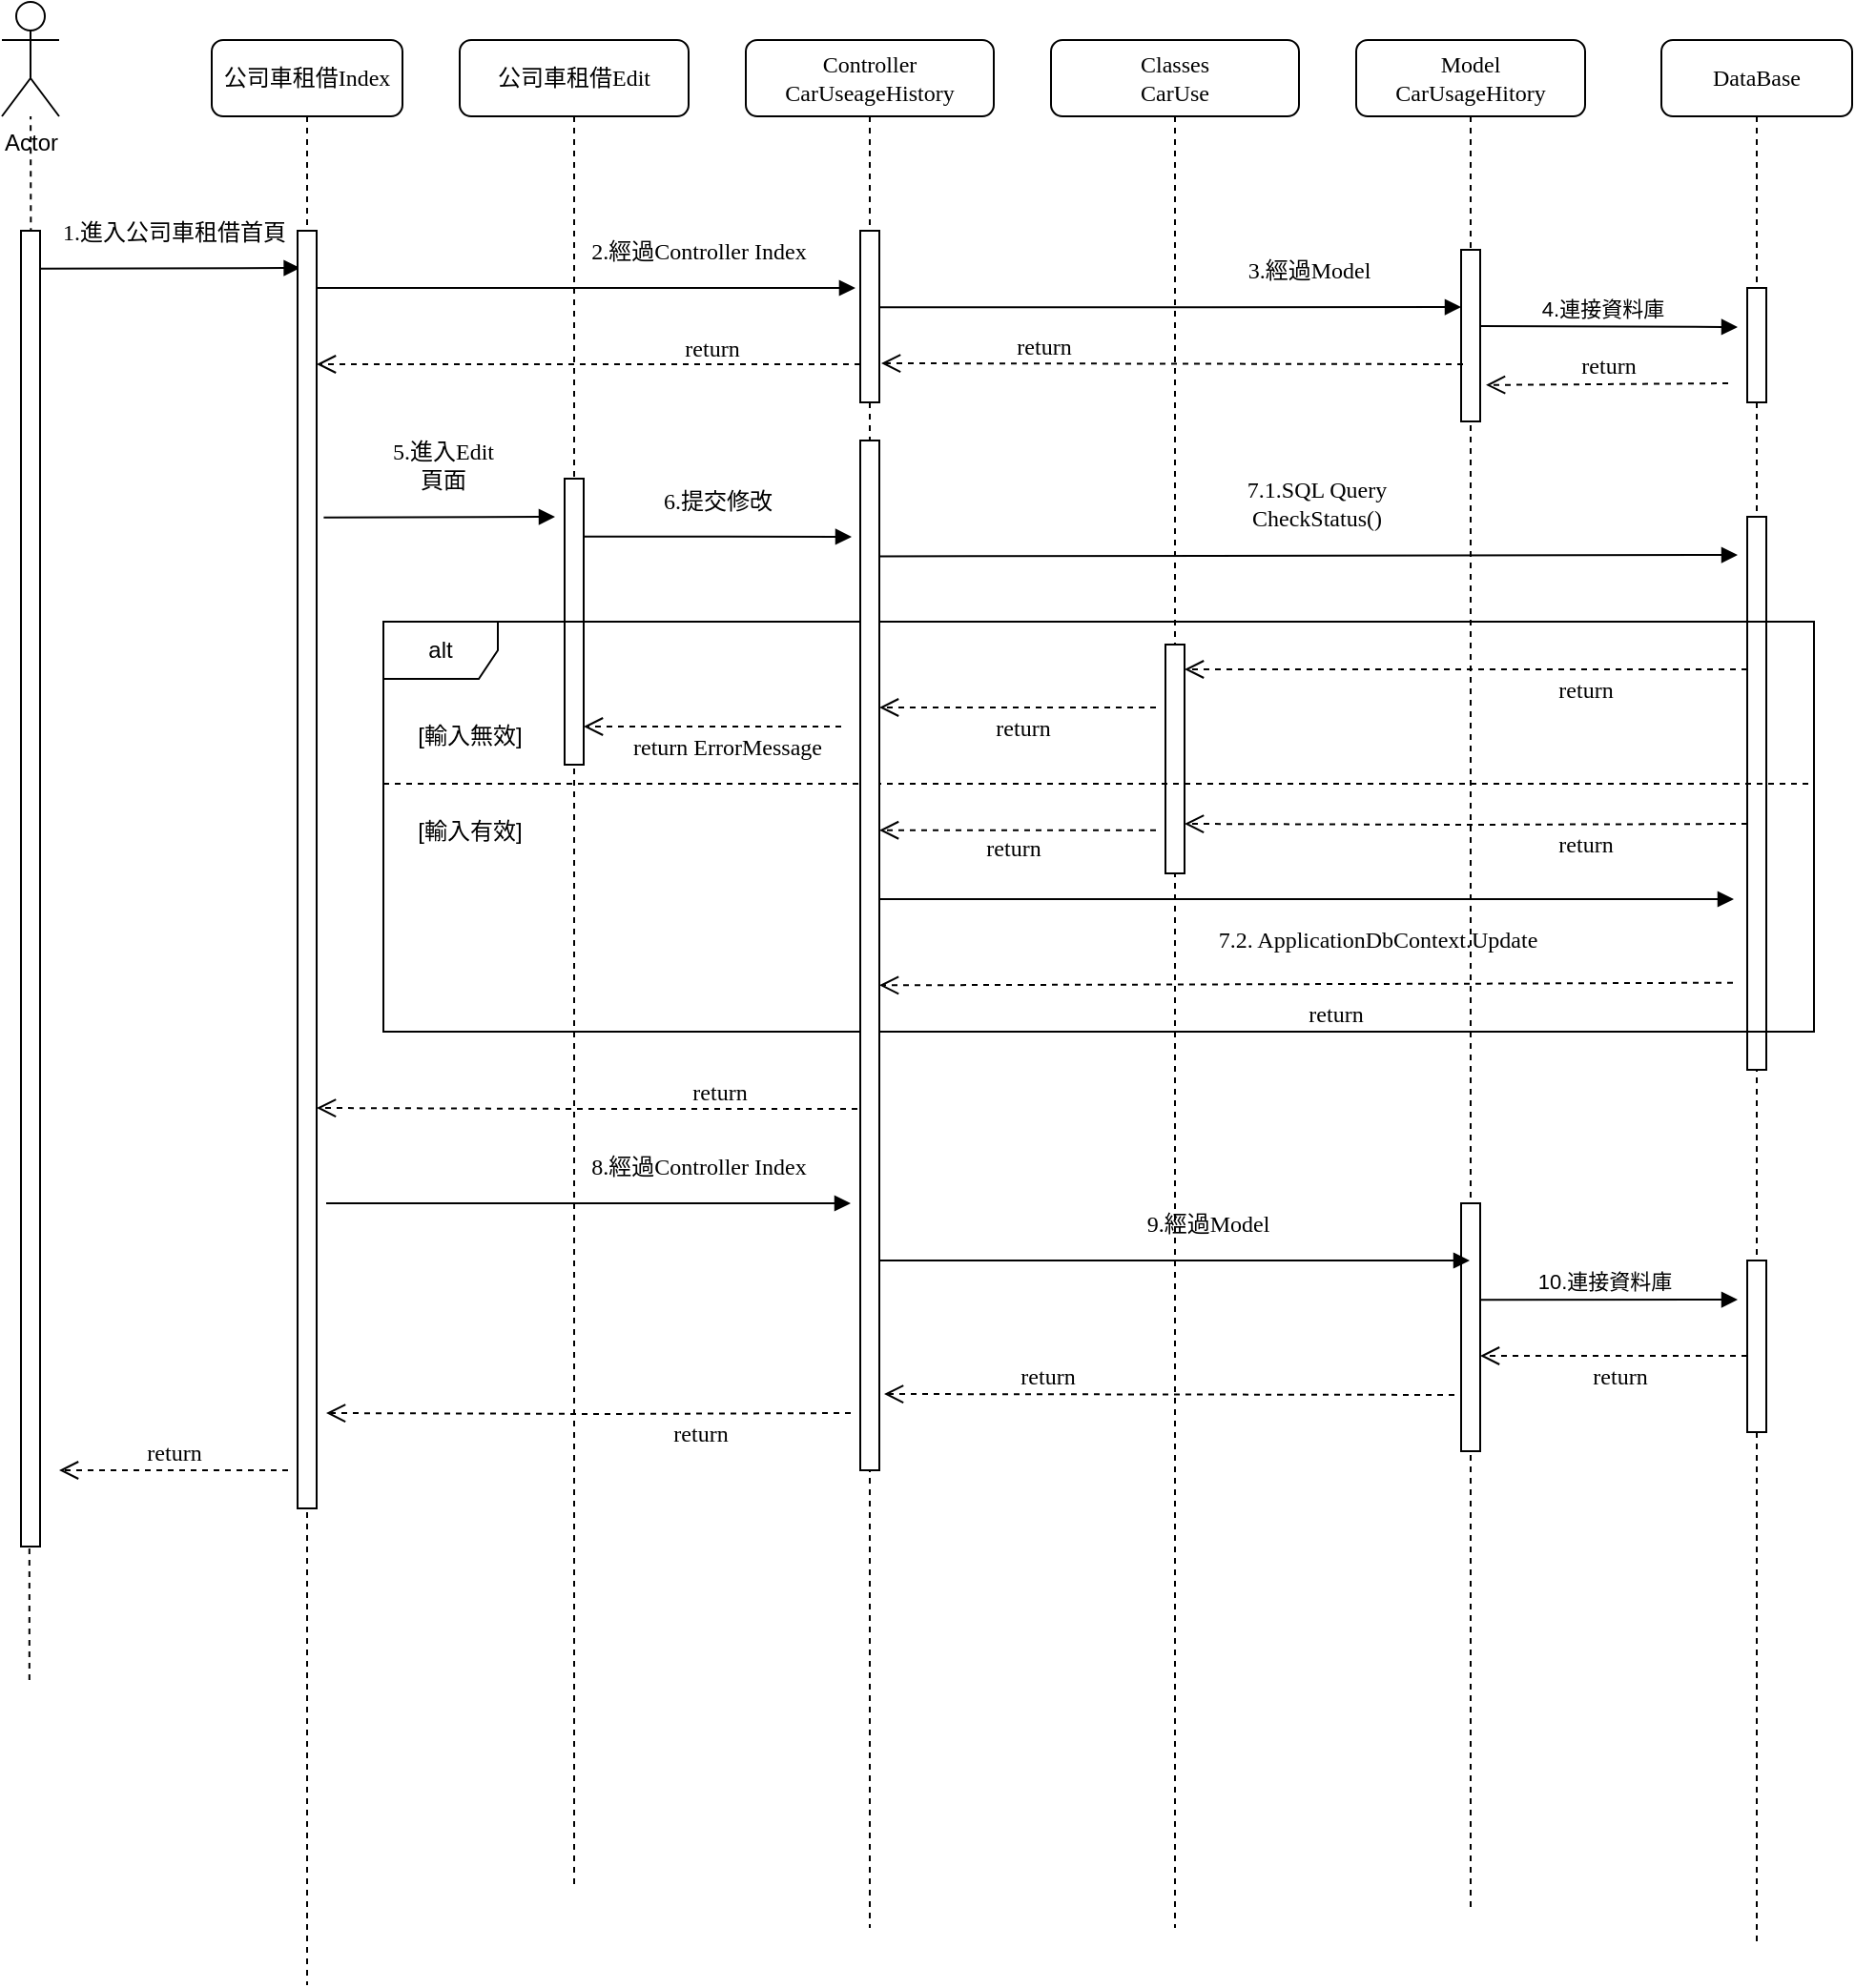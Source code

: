 <mxfile version="21.5.2" type="github">
  <diagram name="第1頁" id="OlODXsAz0My1lcviEtLB">
    <mxGraphModel dx="1750" dy="1042" grid="1" gridSize="10" guides="1" tooltips="1" connect="1" arrows="1" fold="1" page="1" pageScale="1" pageWidth="1169" pageHeight="827" math="0" shadow="0">
      <root>
        <mxCell id="0" />
        <mxCell id="1" parent="0" />
        <mxCell id="F7qLGNUlQ6AjM7JBpMWR-1" value="DataBase" style="shape=umlLifeline;perimeter=lifelinePerimeter;whiteSpace=wrap;html=1;container=1;collapsible=0;recursiveResize=0;outlineConnect=0;rounded=1;shadow=0;comic=0;labelBackgroundColor=none;strokeWidth=1;fontFamily=Verdana;fontSize=12;align=center;" vertex="1" parent="1">
          <mxGeometry x="1000" y="390" width="100" height="1000" as="geometry" />
        </mxCell>
        <mxCell id="F7qLGNUlQ6AjM7JBpMWR-2" value="" style="html=1;points=[];perimeter=orthogonalPerimeter;rounded=0;shadow=0;comic=0;labelBackgroundColor=none;strokeColor=#000000;strokeWidth=1;fillColor=#FFFFFF;fontFamily=Verdana;fontSize=12;fontColor=#000000;align=center;" vertex="1" parent="F7qLGNUlQ6AjM7JBpMWR-1">
          <mxGeometry x="45" y="130" width="10" height="60" as="geometry" />
        </mxCell>
        <mxCell id="F7qLGNUlQ6AjM7JBpMWR-3" value="return" style="html=1;verticalAlign=bottom;endArrow=open;dashed=1;endSize=8;labelBackgroundColor=none;fontFamily=Verdana;fontSize=12;entryX=1.303;entryY=0.788;entryDx=0;entryDy=0;entryPerimeter=0;" edge="1" parent="F7qLGNUlQ6AjM7JBpMWR-1" target="F7qLGNUlQ6AjM7JBpMWR-11">
          <mxGeometry relative="1" as="geometry">
            <mxPoint x="-105" y="180" as="targetPoint" />
            <mxPoint x="35" y="180" as="sourcePoint" />
            <mxPoint as="offset" />
          </mxGeometry>
        </mxCell>
        <mxCell id="F7qLGNUlQ6AjM7JBpMWR-4" value="" style="html=1;points=[];perimeter=orthogonalPerimeter;rounded=0;shadow=0;comic=0;labelBackgroundColor=none;strokeColor=#000000;strokeWidth=1;fillColor=#FFFFFF;fontFamily=Verdana;fontSize=12;fontColor=#000000;align=center;" vertex="1" parent="F7qLGNUlQ6AjM7JBpMWR-1">
          <mxGeometry x="45" y="250" width="10" height="290" as="geometry" />
        </mxCell>
        <mxCell id="F7qLGNUlQ6AjM7JBpMWR-5" value="" style="html=1;points=[];perimeter=orthogonalPerimeter;rounded=0;shadow=0;comic=0;labelBackgroundColor=none;strokeWidth=1;fontFamily=Verdana;fontSize=12;align=center;" vertex="1" parent="F7qLGNUlQ6AjM7JBpMWR-1">
          <mxGeometry x="45" y="640" width="10" height="90" as="geometry" />
        </mxCell>
        <mxCell id="F7qLGNUlQ6AjM7JBpMWR-6" value="1.進入公司車租借首頁" style="html=1;verticalAlign=bottom;endArrow=block;labelBackgroundColor=none;fontFamily=Verdana;fontSize=12;edgeStyle=elbowEdgeStyle;elbow=vertical;exitX=1.32;exitY=0.127;exitDx=0;exitDy=0;exitPerimeter=0;" edge="1" parent="1">
          <mxGeometry x="0.025" y="10" relative="1" as="geometry">
            <mxPoint x="150.0" y="509.85" as="sourcePoint" />
            <mxPoint x="286.3" y="509.5" as="targetPoint" />
            <mxPoint as="offset" />
          </mxGeometry>
        </mxCell>
        <mxCell id="F7qLGNUlQ6AjM7JBpMWR-7" value="Actor" style="shape=umlActor;verticalLabelPosition=bottom;verticalAlign=top;html=1;outlineConnect=0;" vertex="1" parent="1">
          <mxGeometry x="130" y="370" width="30" height="60" as="geometry" />
        </mxCell>
        <mxCell id="F7qLGNUlQ6AjM7JBpMWR-8" value="Model&lt;br&gt;CarUsageHitory" style="shape=umlLifeline;perimeter=lifelinePerimeter;whiteSpace=wrap;html=1;container=1;collapsible=0;recursiveResize=0;outlineConnect=0;rounded=1;shadow=0;comic=0;labelBackgroundColor=none;strokeWidth=1;fontFamily=Verdana;fontSize=12;align=center;" vertex="1" parent="1">
          <mxGeometry x="840" y="390" width="120" height="980" as="geometry" />
        </mxCell>
        <mxCell id="F7qLGNUlQ6AjM7JBpMWR-9" value="" style="html=1;verticalAlign=bottom;endArrow=block;labelBackgroundColor=none;fontFamily=Verdana;fontSize=12;edgeStyle=elbowEdgeStyle;elbow=vertical;exitX=0.9;exitY=0.237;exitDx=0;exitDy=0;exitPerimeter=0;" edge="1" parent="F7qLGNUlQ6AjM7JBpMWR-8">
          <mxGeometry relative="1" as="geometry">
            <mxPoint x="65" y="150" as="sourcePoint" />
            <mxPoint x="200" y="151" as="targetPoint" />
          </mxGeometry>
        </mxCell>
        <mxCell id="F7qLGNUlQ6AjM7JBpMWR-10" value="4.連接資料庫" style="edgeLabel;html=1;align=center;verticalAlign=middle;resizable=0;points=[];" vertex="1" connectable="0" parent="F7qLGNUlQ6AjM7JBpMWR-9">
          <mxGeometry x="-0.049" y="2" relative="1" as="geometry">
            <mxPoint y="-8" as="offset" />
          </mxGeometry>
        </mxCell>
        <mxCell id="F7qLGNUlQ6AjM7JBpMWR-11" value="" style="html=1;points=[];perimeter=orthogonalPerimeter;rounded=0;shadow=0;comic=0;labelBackgroundColor=none;strokeWidth=1;fontFamily=Verdana;fontSize=12;align=center;" vertex="1" parent="F7qLGNUlQ6AjM7JBpMWR-8">
          <mxGeometry x="55" y="110" width="10" height="90" as="geometry" />
        </mxCell>
        <mxCell id="F7qLGNUlQ6AjM7JBpMWR-16" value="" style="endArrow=none;dashed=1;html=1;rounded=0;exitX=0.52;exitY=0.011;exitDx=0;exitDy=0;exitPerimeter=0;" edge="1" parent="1" source="F7qLGNUlQ6AjM7JBpMWR-61" target="F7qLGNUlQ6AjM7JBpMWR-7">
          <mxGeometry width="50" height="50" relative="1" as="geometry">
            <mxPoint x="140" y="490" as="sourcePoint" />
            <mxPoint x="143" y="440" as="targetPoint" />
          </mxGeometry>
        </mxCell>
        <mxCell id="F7qLGNUlQ6AjM7JBpMWR-22" value="公司車租借Edit" style="shape=umlLifeline;perimeter=lifelinePerimeter;whiteSpace=wrap;html=1;container=1;collapsible=0;recursiveResize=0;outlineConnect=0;rounded=1;shadow=0;comic=0;labelBackgroundColor=none;strokeWidth=1;fontFamily=Verdana;fontSize=12;align=center;" vertex="1" parent="1">
          <mxGeometry x="370" y="390" width="120" height="970" as="geometry" />
        </mxCell>
        <mxCell id="F7qLGNUlQ6AjM7JBpMWR-30" value="6.提交修改" style="html=1;verticalAlign=bottom;endArrow=block;labelBackgroundColor=none;fontFamily=Verdana;fontSize=12;edgeStyle=elbowEdgeStyle;elbow=vertical;exitX=1.32;exitY=0.127;exitDx=0;exitDy=0;exitPerimeter=0;" edge="1" parent="F7qLGNUlQ6AjM7JBpMWR-22">
          <mxGeometry x="0.025" y="10" relative="1" as="geometry">
            <mxPoint x="61.0" y="260.35" as="sourcePoint" />
            <mxPoint x="205.5" y="260.882" as="targetPoint" />
            <mxPoint as="offset" />
          </mxGeometry>
        </mxCell>
        <mxCell id="F7qLGNUlQ6AjM7JBpMWR-57" value="return" style="html=1;verticalAlign=bottom;endArrow=open;dashed=1;endSize=8;labelBackgroundColor=none;fontFamily=Verdana;fontSize=12;" edge="1" parent="F7qLGNUlQ6AjM7JBpMWR-22" source="F7qLGNUlQ6AjM7JBpMWR-17">
          <mxGeometry x="-0.455" relative="1" as="geometry">
            <mxPoint x="-75" y="560" as="targetPoint" />
            <mxPoint x="200" y="560" as="sourcePoint" />
            <mxPoint as="offset" />
            <Array as="points">
              <mxPoint x="70" y="560.5" />
            </Array>
          </mxGeometry>
        </mxCell>
        <mxCell id="F7qLGNUlQ6AjM7JBpMWR-28" value="" style="html=1;points=[];perimeter=orthogonalPerimeter;rounded=0;shadow=0;comic=0;labelBackgroundColor=none;strokeWidth=1;fontFamily=Verdana;fontSize=12;align=center;" vertex="1" parent="1">
          <mxGeometry x="425" y="620" width="10" height="150" as="geometry" />
        </mxCell>
        <mxCell id="F7qLGNUlQ6AjM7JBpMWR-29" value="5.進入Edit&lt;br&gt;頁面" style="html=1;verticalAlign=bottom;endArrow=block;labelBackgroundColor=none;fontFamily=Verdana;fontSize=12;edgeStyle=elbowEdgeStyle;elbow=vertical;exitX=1.32;exitY=0.127;exitDx=0;exitDy=0;exitPerimeter=0;" edge="1" parent="1">
          <mxGeometry x="0.025" y="10" relative="1" as="geometry">
            <mxPoint x="298.7" y="640.35" as="sourcePoint" />
            <mxPoint x="420" y="640" as="targetPoint" />
            <mxPoint as="offset" />
          </mxGeometry>
        </mxCell>
        <mxCell id="F7qLGNUlQ6AjM7JBpMWR-31" value="Classes&lt;br&gt;CarUse" style="shape=umlLifeline;perimeter=lifelinePerimeter;whiteSpace=wrap;html=1;container=1;collapsible=0;recursiveResize=0;outlineConnect=0;rounded=1;shadow=0;comic=0;labelBackgroundColor=none;strokeWidth=1;fontFamily=Verdana;fontSize=12;align=center;" vertex="1" parent="1">
          <mxGeometry x="680" y="390" width="130" height="990" as="geometry" />
        </mxCell>
        <mxCell id="F7qLGNUlQ6AjM7JBpMWR-34" value="return" style="html=1;verticalAlign=bottom;endArrow=open;dashed=1;endSize=8;labelBackgroundColor=none;fontFamily=Verdana;fontSize=12;" edge="1" parent="F7qLGNUlQ6AjM7JBpMWR-31">
          <mxGeometry x="0.443" relative="1" as="geometry">
            <mxPoint x="-87.5" y="710" as="targetPoint" />
            <mxPoint x="217.5" y="710.5" as="sourcePoint" />
            <mxPoint as="offset" />
          </mxGeometry>
        </mxCell>
        <mxCell id="F7qLGNUlQ6AjM7JBpMWR-21" value="7.1.SQL Query&lt;br&gt;CheckStatus()" style="html=1;verticalAlign=bottom;endArrow=block;labelBackgroundColor=none;fontFamily=Verdana;fontSize=12;edgeStyle=elbowEdgeStyle;elbow=vertical;exitX=1.32;exitY=0.127;exitDx=0;exitDy=0;exitPerimeter=0;" edge="1" parent="F7qLGNUlQ6AjM7JBpMWR-31">
          <mxGeometry x="0.018" y="10" relative="1" as="geometry">
            <mxPoint x="-90" y="270.72" as="sourcePoint" />
            <mxPoint x="360" y="270" as="targetPoint" />
            <mxPoint as="offset" />
            <Array as="points">
              <mxPoint x="-75" y="270" />
            </Array>
          </mxGeometry>
        </mxCell>
        <mxCell id="F7qLGNUlQ6AjM7JBpMWR-62" value="" style="html=1;points=[];perimeter=orthogonalPerimeter;rounded=0;shadow=0;comic=0;labelBackgroundColor=none;strokeWidth=1;fontFamily=Verdana;fontSize=12;align=center;" vertex="1" parent="F7qLGNUlQ6AjM7JBpMWR-31">
          <mxGeometry x="60" y="317" width="10" height="120" as="geometry" />
        </mxCell>
        <mxCell id="F7qLGNUlQ6AjM7JBpMWR-12" value="" style="html=1;points=[];perimeter=orthogonalPerimeter;rounded=0;shadow=0;comic=0;labelBackgroundColor=none;strokeWidth=1;fontFamily=Verdana;fontSize=12;align=center;" vertex="1" parent="F7qLGNUlQ6AjM7JBpMWR-31">
          <mxGeometry x="215" y="610" width="10" height="130" as="geometry" />
        </mxCell>
        <mxCell id="F7qLGNUlQ6AjM7JBpMWR-36" value="return" style="html=1;verticalAlign=bottom;endArrow=open;dashed=1;endSize=8;labelBackgroundColor=none;fontFamily=Verdana;fontSize=12;" edge="1" parent="1">
          <mxGeometry x="0.443" relative="1" as="geometry">
            <mxPoint x="591" y="559.5" as="targetPoint" />
            <mxPoint x="896" y="560" as="sourcePoint" />
            <mxPoint as="offset" />
          </mxGeometry>
        </mxCell>
        <mxCell id="F7qLGNUlQ6AjM7JBpMWR-38" value="alt" style="shape=umlFrame;whiteSpace=wrap;html=1;pointerEvents=0;" vertex="1" parent="1">
          <mxGeometry x="330" y="695" width="750" height="215" as="geometry" />
        </mxCell>
        <mxCell id="F7qLGNUlQ6AjM7JBpMWR-39" value="" style="endArrow=none;dashed=1;html=1;rounded=0;exitX=0.001;exitY=0.494;exitDx=0;exitDy=0;exitPerimeter=0;" edge="1" parent="1">
          <mxGeometry width="50" height="50" relative="1" as="geometry">
            <mxPoint x="330.0" y="780.0" as="sourcePoint" />
            <mxPoint x="1080" y="780" as="targetPoint" />
          </mxGeometry>
        </mxCell>
        <mxCell id="F7qLGNUlQ6AjM7JBpMWR-40" value="[輸入無效]" style="text;html=1;align=center;verticalAlign=middle;resizable=0;points=[];autosize=1;strokeColor=none;fillColor=none;" vertex="1" parent="1">
          <mxGeometry x="335" y="740" width="80" height="30" as="geometry" />
        </mxCell>
        <mxCell id="F7qLGNUlQ6AjM7JBpMWR-41" value="[輸入有效]" style="text;html=1;align=center;verticalAlign=middle;resizable=0;points=[];autosize=1;strokeColor=none;fillColor=none;" vertex="1" parent="1">
          <mxGeometry x="335" y="790" width="80" height="30" as="geometry" />
        </mxCell>
        <mxCell id="F7qLGNUlQ6AjM7JBpMWR-42" value="return" style="html=1;verticalAlign=bottom;endArrow=open;dashed=1;endSize=8;labelBackgroundColor=none;fontFamily=Verdana;fontSize=12;" edge="1" parent="1">
          <mxGeometry x="-0.424" y="20" relative="1" as="geometry">
            <mxPoint x="750" y="720" as="targetPoint" />
            <mxPoint x="1045" y="720" as="sourcePoint" />
            <mxPoint as="offset" />
          </mxGeometry>
        </mxCell>
        <mxCell id="F7qLGNUlQ6AjM7JBpMWR-43" value="return" style="html=1;verticalAlign=bottom;endArrow=open;dashed=1;endSize=8;labelBackgroundColor=none;fontFamily=Verdana;fontSize=12;" edge="1" parent="1">
          <mxGeometry x="-0.035" y="20" relative="1" as="geometry">
            <mxPoint x="590" y="740" as="targetPoint" />
            <mxPoint x="735" y="740" as="sourcePoint" />
            <mxPoint as="offset" />
          </mxGeometry>
        </mxCell>
        <mxCell id="F7qLGNUlQ6AjM7JBpMWR-44" value="return ErrorMessage" style="html=1;verticalAlign=bottom;endArrow=open;dashed=1;endSize=8;labelBackgroundColor=none;fontFamily=Verdana;fontSize=12;" edge="1" parent="1">
          <mxGeometry x="-0.111" y="20" relative="1" as="geometry">
            <mxPoint x="435" y="750" as="targetPoint" />
            <mxPoint x="570" y="750" as="sourcePoint" />
            <mxPoint as="offset" />
          </mxGeometry>
        </mxCell>
        <mxCell id="F7qLGNUlQ6AjM7JBpMWR-45" value="return" style="html=1;verticalAlign=bottom;endArrow=open;dashed=1;endSize=8;labelBackgroundColor=none;fontFamily=Verdana;fontSize=12;" edge="1" parent="1">
          <mxGeometry x="-0.424" y="20" relative="1" as="geometry">
            <mxPoint x="750" y="801" as="targetPoint" />
            <mxPoint x="1045" y="801" as="sourcePoint" />
            <mxPoint as="offset" />
            <Array as="points">
              <mxPoint x="895" y="801.5" />
            </Array>
          </mxGeometry>
        </mxCell>
        <mxCell id="F7qLGNUlQ6AjM7JBpMWR-46" value="return" style="html=1;verticalAlign=bottom;endArrow=open;dashed=1;endSize=8;labelBackgroundColor=none;fontFamily=Verdana;fontSize=12;" edge="1" parent="1">
          <mxGeometry x="0.035" y="19" relative="1" as="geometry">
            <mxPoint x="590" y="804.38" as="targetPoint" />
            <mxPoint x="735" y="804.38" as="sourcePoint" />
            <mxPoint as="offset" />
          </mxGeometry>
        </mxCell>
        <mxCell id="F7qLGNUlQ6AjM7JBpMWR-48" value="7.2. ApplicationDbContext.Update" style="html=1;verticalAlign=bottom;endArrow=block;labelBackgroundColor=none;fontFamily=Verdana;fontSize=12;edgeStyle=elbowEdgeStyle;elbow=vertical;exitX=0.994;exitY=0.653;exitDx=0;exitDy=0;exitPerimeter=0;" edge="1" parent="1">
          <mxGeometry x="0.165" y="-30" relative="1" as="geometry">
            <mxPoint x="589.94" y="840.45" as="sourcePoint" />
            <mxPoint x="1038" y="840.29" as="targetPoint" />
            <mxPoint as="offset" />
          </mxGeometry>
        </mxCell>
        <mxCell id="F7qLGNUlQ6AjM7JBpMWR-49" value="公司車租借Index" style="shape=umlLifeline;perimeter=lifelinePerimeter;whiteSpace=wrap;html=1;container=1;collapsible=0;recursiveResize=0;outlineConnect=0;rounded=1;shadow=0;comic=0;labelBackgroundColor=none;strokeWidth=1;fontFamily=Verdana;fontSize=12;align=center;" vertex="1" parent="1">
          <mxGeometry x="240" y="390" width="100" height="1020" as="geometry" />
        </mxCell>
        <mxCell id="F7qLGNUlQ6AjM7JBpMWR-50" value="2.經過Controller Index" style="html=1;verticalAlign=bottom;endArrow=block;labelBackgroundColor=none;fontFamily=Verdana;fontSize=12;edgeStyle=elbowEdgeStyle;elbow=vertical;entryX=-0.253;entryY=0.333;entryDx=0;entryDy=0;entryPerimeter=0;" edge="1" parent="F7qLGNUlQ6AjM7JBpMWR-49" target="F7qLGNUlQ6AjM7JBpMWR-19">
          <mxGeometry x="0.417" y="10" relative="1" as="geometry">
            <mxPoint x="55" y="130" as="sourcePoint" />
            <mxPoint x="330" y="130" as="targetPoint" />
            <mxPoint as="offset" />
          </mxGeometry>
        </mxCell>
        <mxCell id="F7qLGNUlQ6AjM7JBpMWR-51" value="return" style="html=1;verticalAlign=bottom;endArrow=open;dashed=1;endSize=8;labelBackgroundColor=none;fontFamily=Verdana;fontSize=12;" edge="1" parent="F7qLGNUlQ6AjM7JBpMWR-49">
          <mxGeometry x="-0.451" y="1" relative="1" as="geometry">
            <mxPoint x="55" y="170" as="targetPoint" />
            <mxPoint x="340" y="170" as="sourcePoint" />
            <mxPoint as="offset" />
          </mxGeometry>
        </mxCell>
        <mxCell id="F7qLGNUlQ6AjM7JBpMWR-53" value="" style="html=1;points=[];perimeter=orthogonalPerimeter;rounded=0;shadow=0;comic=0;labelBackgroundColor=none;strokeWidth=1;fontFamily=Verdana;fontSize=12;align=center;" vertex="1" parent="F7qLGNUlQ6AjM7JBpMWR-49">
          <mxGeometry x="45" y="100" width="10" height="670" as="geometry" />
        </mxCell>
        <mxCell id="F7qLGNUlQ6AjM7JBpMWR-56" value="8.經過Controller Index" style="html=1;verticalAlign=bottom;endArrow=block;labelBackgroundColor=none;fontFamily=Verdana;fontSize=12;edgeStyle=elbowEdgeStyle;elbow=vertical;" edge="1" parent="1">
          <mxGeometry x="0.417" y="10" relative="1" as="geometry">
            <mxPoint x="300" y="1000.0" as="sourcePoint" />
            <mxPoint x="575" y="1000.0" as="targetPoint" />
            <mxPoint as="offset" />
          </mxGeometry>
        </mxCell>
        <mxCell id="F7qLGNUlQ6AjM7JBpMWR-58" value="return" style="html=1;verticalAlign=bottom;endArrow=open;dashed=1;endSize=8;labelBackgroundColor=none;fontFamily=Verdana;fontSize=12;entryX=1;entryY=0.738;entryDx=0;entryDy=0;entryPerimeter=0;" edge="1" parent="1">
          <mxGeometry x="-0.072" y="25" relative="1" as="geometry">
            <mxPoint x="590" y="885.68" as="targetPoint" />
            <mxPoint x="1037.5" y="884.32" as="sourcePoint" />
            <mxPoint x="-1" as="offset" />
            <Array as="points">
              <mxPoint x="907.5" y="884.82" />
            </Array>
          </mxGeometry>
        </mxCell>
        <mxCell id="F7qLGNUlQ6AjM7JBpMWR-60" value="" style="endArrow=none;dashed=1;html=1;rounded=0;exitX=0.52;exitY=0.011;exitDx=0;exitDy=0;exitPerimeter=0;" edge="1" parent="1">
          <mxGeometry width="50" height="50" relative="1" as="geometry">
            <mxPoint x="144.41" y="1250" as="sourcePoint" />
            <mxPoint x="144.41" y="1180" as="targetPoint" />
          </mxGeometry>
        </mxCell>
        <mxCell id="F7qLGNUlQ6AjM7JBpMWR-61" value="" style="html=1;points=[];perimeter=orthogonalPerimeter;rounded=0;shadow=0;comic=0;labelBackgroundColor=none;strokeWidth=1;fontFamily=Verdana;fontSize=12;align=center;" vertex="1" parent="1">
          <mxGeometry x="140" y="490" width="10" height="690" as="geometry" />
        </mxCell>
        <mxCell id="F7qLGNUlQ6AjM7JBpMWR-17" value="Controller&lt;br&gt;CarUseageHistory" style="shape=umlLifeline;perimeter=lifelinePerimeter;whiteSpace=wrap;html=1;container=1;collapsible=0;recursiveResize=0;outlineConnect=0;rounded=1;shadow=0;comic=0;labelBackgroundColor=none;strokeWidth=1;fontFamily=Verdana;fontSize=12;align=center;" vertex="1" parent="1">
          <mxGeometry x="520" y="390" width="130" height="990" as="geometry" />
        </mxCell>
        <mxCell id="F7qLGNUlQ6AjM7JBpMWR-18" value="3.經過Model" style="html=1;verticalAlign=bottom;endArrow=block;labelBackgroundColor=none;fontFamily=Verdana;fontSize=12;edgeStyle=elbowEdgeStyle;elbow=vertical;exitX=1.121;exitY=0.358;exitDx=0;exitDy=0;exitPerimeter=0;" edge="1" parent="F7qLGNUlQ6AjM7JBpMWR-17">
          <mxGeometry x="0.477" y="10" relative="1" as="geometry">
            <mxPoint x="70" y="140.18" as="sourcePoint" />
            <mxPoint x="375" y="140" as="targetPoint" />
            <Array as="points" />
            <mxPoint as="offset" />
          </mxGeometry>
        </mxCell>
        <mxCell id="F7qLGNUlQ6AjM7JBpMWR-19" value="" style="html=1;points=[];perimeter=orthogonalPerimeter;rounded=0;shadow=0;comic=0;labelBackgroundColor=none;strokeWidth=1;fontFamily=Verdana;fontSize=12;align=center;" vertex="1" parent="F7qLGNUlQ6AjM7JBpMWR-17">
          <mxGeometry x="60" y="100" width="10" height="90" as="geometry" />
        </mxCell>
        <mxCell id="F7qLGNUlQ6AjM7JBpMWR-20" value="" style="html=1;points=[];perimeter=orthogonalPerimeter;rounded=0;shadow=0;comic=0;labelBackgroundColor=none;strokeWidth=1;fontFamily=Verdana;fontSize=12;align=center;" vertex="1" parent="F7qLGNUlQ6AjM7JBpMWR-17">
          <mxGeometry x="60" y="210" width="10" height="540" as="geometry" />
        </mxCell>
        <mxCell id="F7qLGNUlQ6AjM7JBpMWR-54" value="9.經過Model" style="html=1;verticalAlign=bottom;endArrow=block;labelBackgroundColor=none;fontFamily=Verdana;fontSize=12;edgeStyle=elbowEdgeStyle;elbow=vertical;" edge="1" parent="F7qLGNUlQ6AjM7JBpMWR-17" target="F7qLGNUlQ6AjM7JBpMWR-8">
          <mxGeometry x="0.475" y="10" relative="1" as="geometry">
            <mxPoint x="275" y="640" as="sourcePoint" />
            <mxPoint x="275" y="640" as="targetPoint" />
            <Array as="points">
              <mxPoint x="65" y="640" />
              <mxPoint x="75" y="710" />
            </Array>
            <mxPoint as="offset" />
          </mxGeometry>
        </mxCell>
        <mxCell id="F7qLGNUlQ6AjM7JBpMWR-55" value="return" style="html=1;verticalAlign=bottom;endArrow=open;dashed=1;endSize=8;labelBackgroundColor=none;fontFamily=Verdana;fontSize=12;" edge="1" parent="F7qLGNUlQ6AjM7JBpMWR-17">
          <mxGeometry x="-0.424" y="20" relative="1" as="geometry">
            <mxPoint x="-220" y="720" as="targetPoint" />
            <mxPoint x="55" y="720" as="sourcePoint" />
            <mxPoint as="offset" />
            <Array as="points">
              <mxPoint x="-75" y="720.5" />
            </Array>
          </mxGeometry>
        </mxCell>
        <mxCell id="F7qLGNUlQ6AjM7JBpMWR-14" value="" style="html=1;verticalAlign=bottom;endArrow=block;labelBackgroundColor=none;fontFamily=Verdana;fontSize=12;edgeStyle=elbowEdgeStyle;elbow=vertical;" edge="1" parent="1">
          <mxGeometry relative="1" as="geometry">
            <mxPoint x="905" y="1050.58" as="sourcePoint" />
            <mxPoint x="1040" y="1050.58" as="targetPoint" />
          </mxGeometry>
        </mxCell>
        <mxCell id="F7qLGNUlQ6AjM7JBpMWR-15" value="10.連接資料庫" style="edgeLabel;html=1;align=center;verticalAlign=middle;resizable=0;points=[];" vertex="1" connectable="0" parent="F7qLGNUlQ6AjM7JBpMWR-14">
          <mxGeometry x="-0.049" y="2" relative="1" as="geometry">
            <mxPoint y="-8" as="offset" />
          </mxGeometry>
        </mxCell>
        <mxCell id="F7qLGNUlQ6AjM7JBpMWR-13" value="return" style="html=1;verticalAlign=bottom;endArrow=open;dashed=1;endSize=8;labelBackgroundColor=none;fontFamily=Verdana;fontSize=12;" edge="1" parent="1">
          <mxGeometry x="-0.035" y="20" relative="1" as="geometry">
            <mxPoint x="905" y="1080" as="targetPoint" />
            <mxPoint x="1045" y="1080" as="sourcePoint" />
            <mxPoint as="offset" />
          </mxGeometry>
        </mxCell>
        <mxCell id="F7qLGNUlQ6AjM7JBpMWR-52" value="return" style="html=1;verticalAlign=bottom;endArrow=open;dashed=1;endSize=8;labelBackgroundColor=none;fontFamily=Verdana;fontSize=12;" edge="1" parent="1">
          <mxGeometry relative="1" as="geometry">
            <mxPoint x="160" y="1140" as="targetPoint" />
            <mxPoint x="280" y="1140" as="sourcePoint" />
            <mxPoint as="offset" />
            <Array as="points" />
          </mxGeometry>
        </mxCell>
      </root>
    </mxGraphModel>
  </diagram>
</mxfile>
